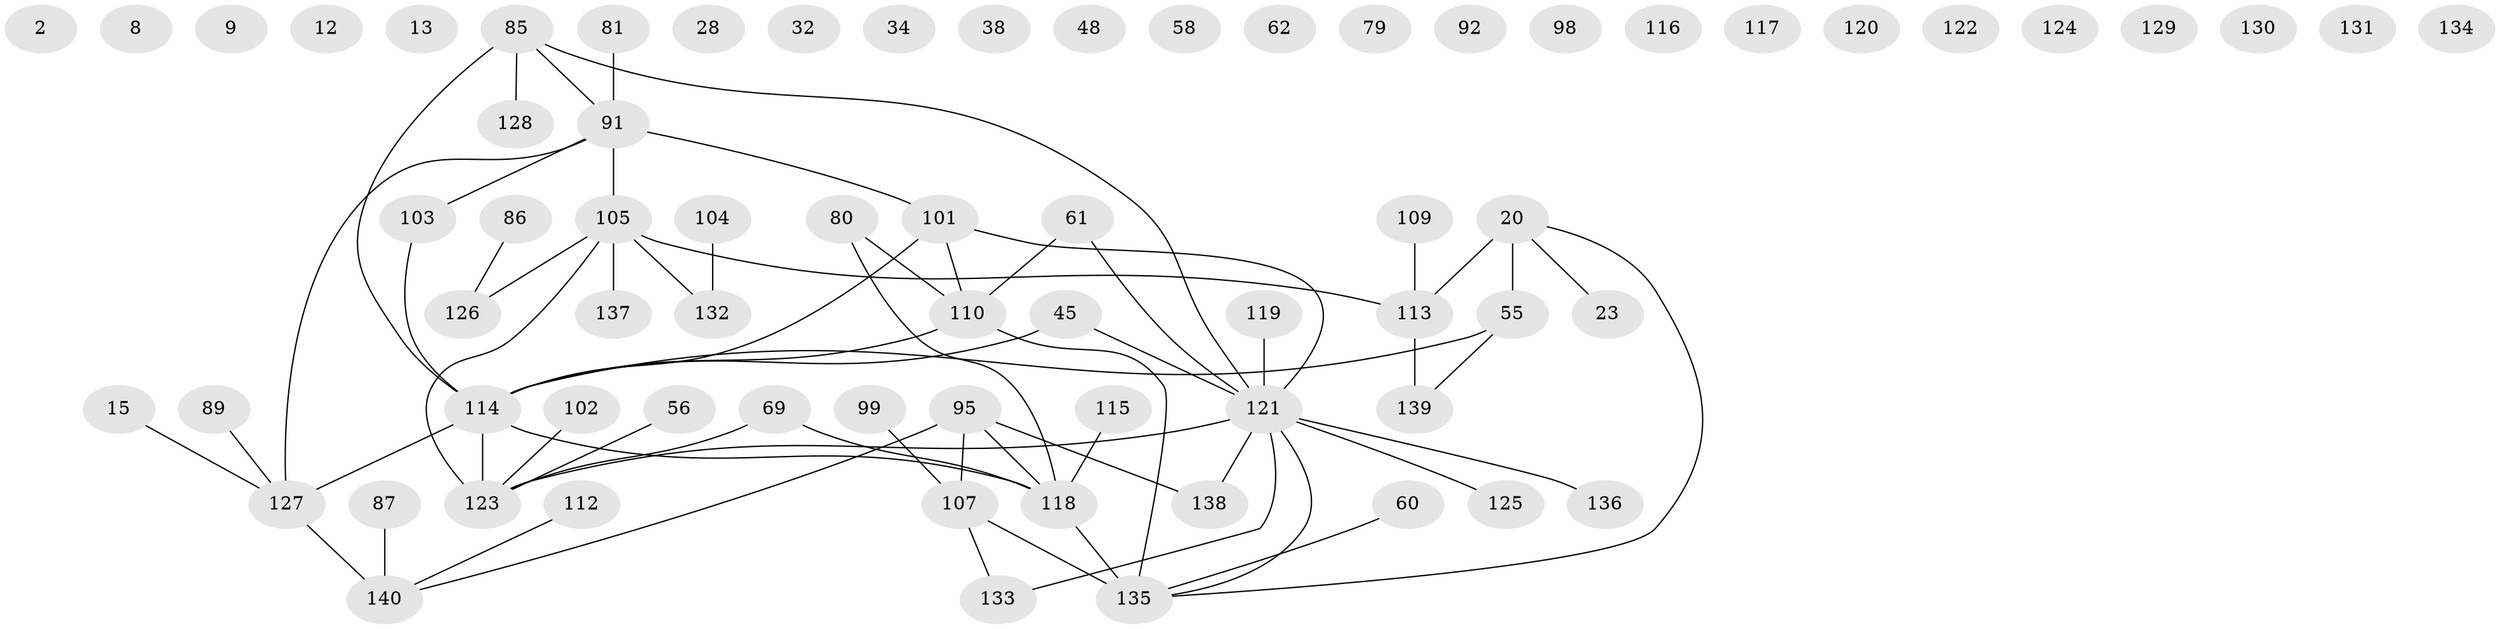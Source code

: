 // original degree distribution, {4: 0.09285714285714286, 0: 0.14285714285714285, 3: 0.2, 1: 0.25, 2: 0.24285714285714285, 5: 0.02857142857142857, 7: 0.02142857142857143, 8: 0.007142857142857143, 6: 0.014285714285714285}
// Generated by graph-tools (version 1.1) at 2025/39/03/09/25 04:39:54]
// undirected, 70 vertices, 65 edges
graph export_dot {
graph [start="1"]
  node [color=gray90,style=filled];
  2;
  8;
  9;
  12;
  13;
  15;
  20 [super="+18"];
  23;
  28;
  32;
  34;
  38;
  45 [super="+22"];
  48;
  55;
  56;
  58 [super="+5"];
  60;
  61;
  62 [super="+7"];
  69 [super="+68"];
  79;
  80;
  81 [super="+51+30+77"];
  85;
  86;
  87 [super="+72"];
  89;
  91;
  92;
  95 [super="+90"];
  98;
  99;
  101 [super="+46+93"];
  102;
  103;
  104 [super="+52"];
  105 [super="+50"];
  107;
  109;
  110 [super="+39+78"];
  112 [super="+83"];
  113 [super="+19+42+65+73"];
  114 [super="+82+108"];
  115;
  116;
  117 [super="+47"];
  118 [super="+35"];
  119 [super="+74"];
  120;
  121 [super="+11+40+36+17"];
  122;
  123 [super="+96"];
  124;
  125;
  126;
  127 [super="+106"];
  128 [super="+53"];
  129;
  130;
  131;
  132;
  133;
  134 [super="+25"];
  135 [super="+100"];
  136 [super="+71"];
  137;
  138 [super="+66+33"];
  139 [super="+111"];
  140 [super="+21+63+64"];
  15 -- 127;
  20 -- 23;
  20 -- 55 [weight=2];
  20 -- 135;
  20 -- 113;
  45 -- 114;
  45 -- 121;
  55 -- 139;
  55 -- 114;
  56 -- 123;
  60 -- 135;
  61 -- 110;
  61 -- 121;
  69 -- 123;
  69 -- 118;
  80 -- 118;
  80 -- 110;
  81 -- 91;
  85 -- 91;
  85 -- 114;
  85 -- 121;
  85 -- 128;
  86 -- 126;
  87 -- 140;
  89 -- 127;
  91 -- 103;
  91 -- 105 [weight=2];
  91 -- 127;
  91 -- 101;
  95 -- 118 [weight=2];
  95 -- 140;
  95 -- 107 [weight=2];
  95 -- 138 [weight=2];
  99 -- 107;
  101 -- 121;
  101 -- 114 [weight=2];
  101 -- 110;
  102 -- 123;
  103 -- 114;
  104 -- 132;
  105 -- 123 [weight=2];
  105 -- 126;
  105 -- 137;
  105 -- 132;
  105 -- 113 [weight=2];
  107 -- 133;
  107 -- 135;
  109 -- 113;
  110 -- 135 [weight=2];
  110 -- 114;
  112 -- 140;
  113 -- 139 [weight=2];
  114 -- 123 [weight=3];
  114 -- 118;
  114 -- 127;
  115 -- 118;
  118 -- 135 [weight=2];
  119 -- 121 [weight=2];
  121 -- 135;
  121 -- 125;
  121 -- 123;
  121 -- 133;
  121 -- 138;
  121 -- 136;
  127 -- 140 [weight=2];
}
